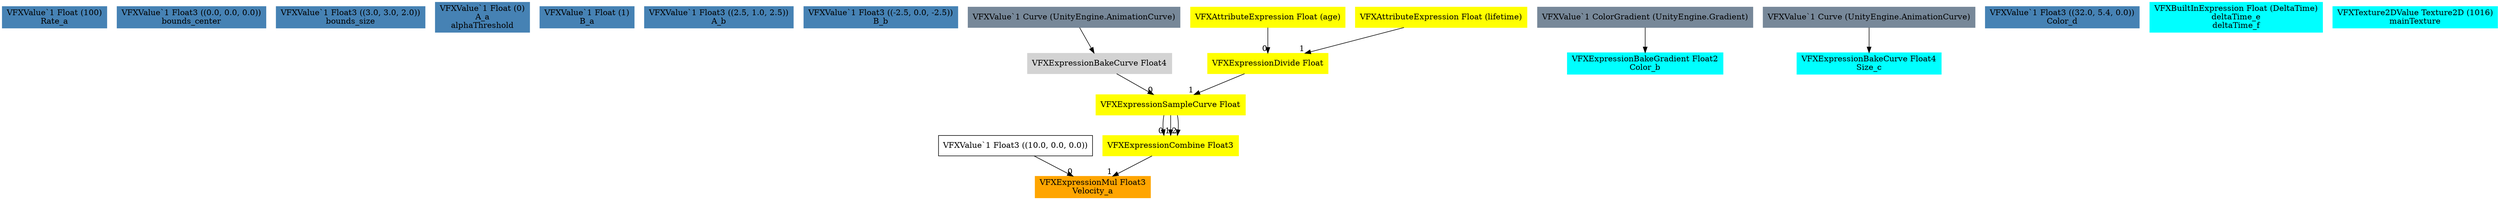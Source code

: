 digraph G {
node0 [shape="box" color="steelblue" style="filled" label="VFXValue`1 Float (100)
Rate_a"]
node1 [shape="box" color="steelblue" style="filled" label="VFXValue`1 Float3 ((0.0, 0.0, 0.0))
bounds_center"]
node2 [shape="box" color="steelblue" style="filled" label="VFXValue`1 Float3 ((3.0, 3.0, 2.0))
bounds_size"]
node3 [shape="box" color="steelblue" style="filled" label="VFXValue`1 Float (0)
A_a
alphaThreshold"]
node4 [shape="box" color="steelblue" style="filled" label="VFXValue`1 Float (1)
B_a"]
node5 [shape="box" color="steelblue" style="filled" label="VFXValue`1 Float3 ((2.5, 1.0, 2.5))
A_b"]
node6 [shape="box" color="steelblue" style="filled" label="VFXValue`1 Float3 ((-2.5, 0.0, -2.5))
B_b"]
node7 [shape="box" color="orange" style="filled" label="VFXExpressionMul Float3
Velocity_a"]
node8 [shape="box" label="VFXValue`1 Float3 ((10.0, 0.0, 0.0))"]
node9 [shape="box" color="yellow" style="filled" label="VFXExpressionCombine Float3"]
node10 [shape="box" color="yellow" style="filled" label="VFXExpressionSampleCurve Float"]
node11 [shape="box" color="lightgray" style="filled" label="VFXExpressionBakeCurve Float4"]
node12 [shape="box" color="lightslategray" style="filled" label="VFXValue`1 Curve (UnityEngine.AnimationCurve)"]
node13 [shape="box" color="yellow" style="filled" label="VFXExpressionDivide Float"]
node14 [shape="box" color="yellow" style="filled" label="VFXAttributeExpression Float (age)"]
node15 [shape="box" color="yellow" style="filled" label="VFXAttributeExpression Float (lifetime)"]
node16 [shape="box" color="cyan" style="filled" label="VFXExpressionBakeGradient Float2
Color_b"]
node17 [shape="box" color="lightslategray" style="filled" label="VFXValue`1 ColorGradient (UnityEngine.Gradient)"]
node18 [shape="box" color="cyan" style="filled" label="VFXExpressionBakeCurve Float4
Size_c"]
node19 [shape="box" color="lightslategray" style="filled" label="VFXValue`1 Curve (UnityEngine.AnimationCurve)"]
node20 [shape="box" color="steelblue" style="filled" label="VFXValue`1 Float3 ((32.0, 5.4, 0.0))
Color_d"]
node21 [shape="box" color="cyan" style="filled" label="VFXBuiltInExpression Float (DeltaTime)
deltaTime_e
deltaTime_f"]
node22 [shape="box" color="cyan" style="filled" label="VFXTexture2DValue Texture2D (1016)
mainTexture"]
node8 -> node7 [headlabel="0"]
node9 -> node7 [headlabel="1"]
node10 -> node9 [headlabel="0"]
node10 -> node9 [headlabel="1"]
node10 -> node9 [headlabel="2"]
node11 -> node10 [headlabel="0"]
node13 -> node10 [headlabel="1"]
node12 -> node11 
node14 -> node13 [headlabel="0"]
node15 -> node13 [headlabel="1"]
node17 -> node16 
node19 -> node18 
}
